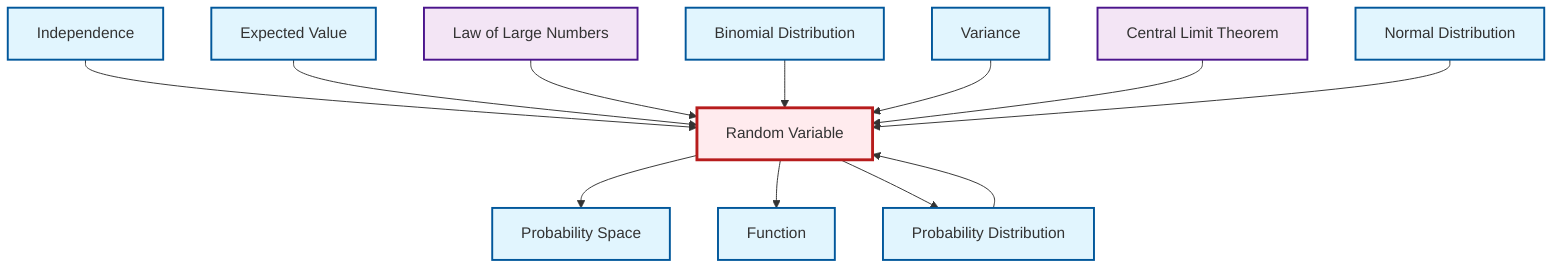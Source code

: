 graph TD
    classDef definition fill:#e1f5fe,stroke:#01579b,stroke-width:2px
    classDef theorem fill:#f3e5f5,stroke:#4a148c,stroke-width:2px
    classDef axiom fill:#fff3e0,stroke:#e65100,stroke-width:2px
    classDef example fill:#e8f5e9,stroke:#1b5e20,stroke-width:2px
    classDef current fill:#ffebee,stroke:#b71c1c,stroke-width:3px
    def-variance["Variance"]:::definition
    thm-central-limit["Central Limit Theorem"]:::theorem
    def-binomial-distribution["Binomial Distribution"]:::definition
    def-independence["Independence"]:::definition
    def-random-variable["Random Variable"]:::definition
    def-function["Function"]:::definition
    def-expectation["Expected Value"]:::definition
    def-probability-space["Probability Space"]:::definition
    def-probability-distribution["Probability Distribution"]:::definition
    def-normal-distribution["Normal Distribution"]:::definition
    thm-law-of-large-numbers["Law of Large Numbers"]:::theorem
    def-independence --> def-random-variable
    def-expectation --> def-random-variable
    thm-law-of-large-numbers --> def-random-variable
    def-random-variable --> def-probability-space
    def-binomial-distribution --> def-random-variable
    def-variance --> def-random-variable
    def-probability-distribution --> def-random-variable
    def-random-variable --> def-function
    thm-central-limit --> def-random-variable
    def-random-variable --> def-probability-distribution
    def-normal-distribution --> def-random-variable
    class def-random-variable current